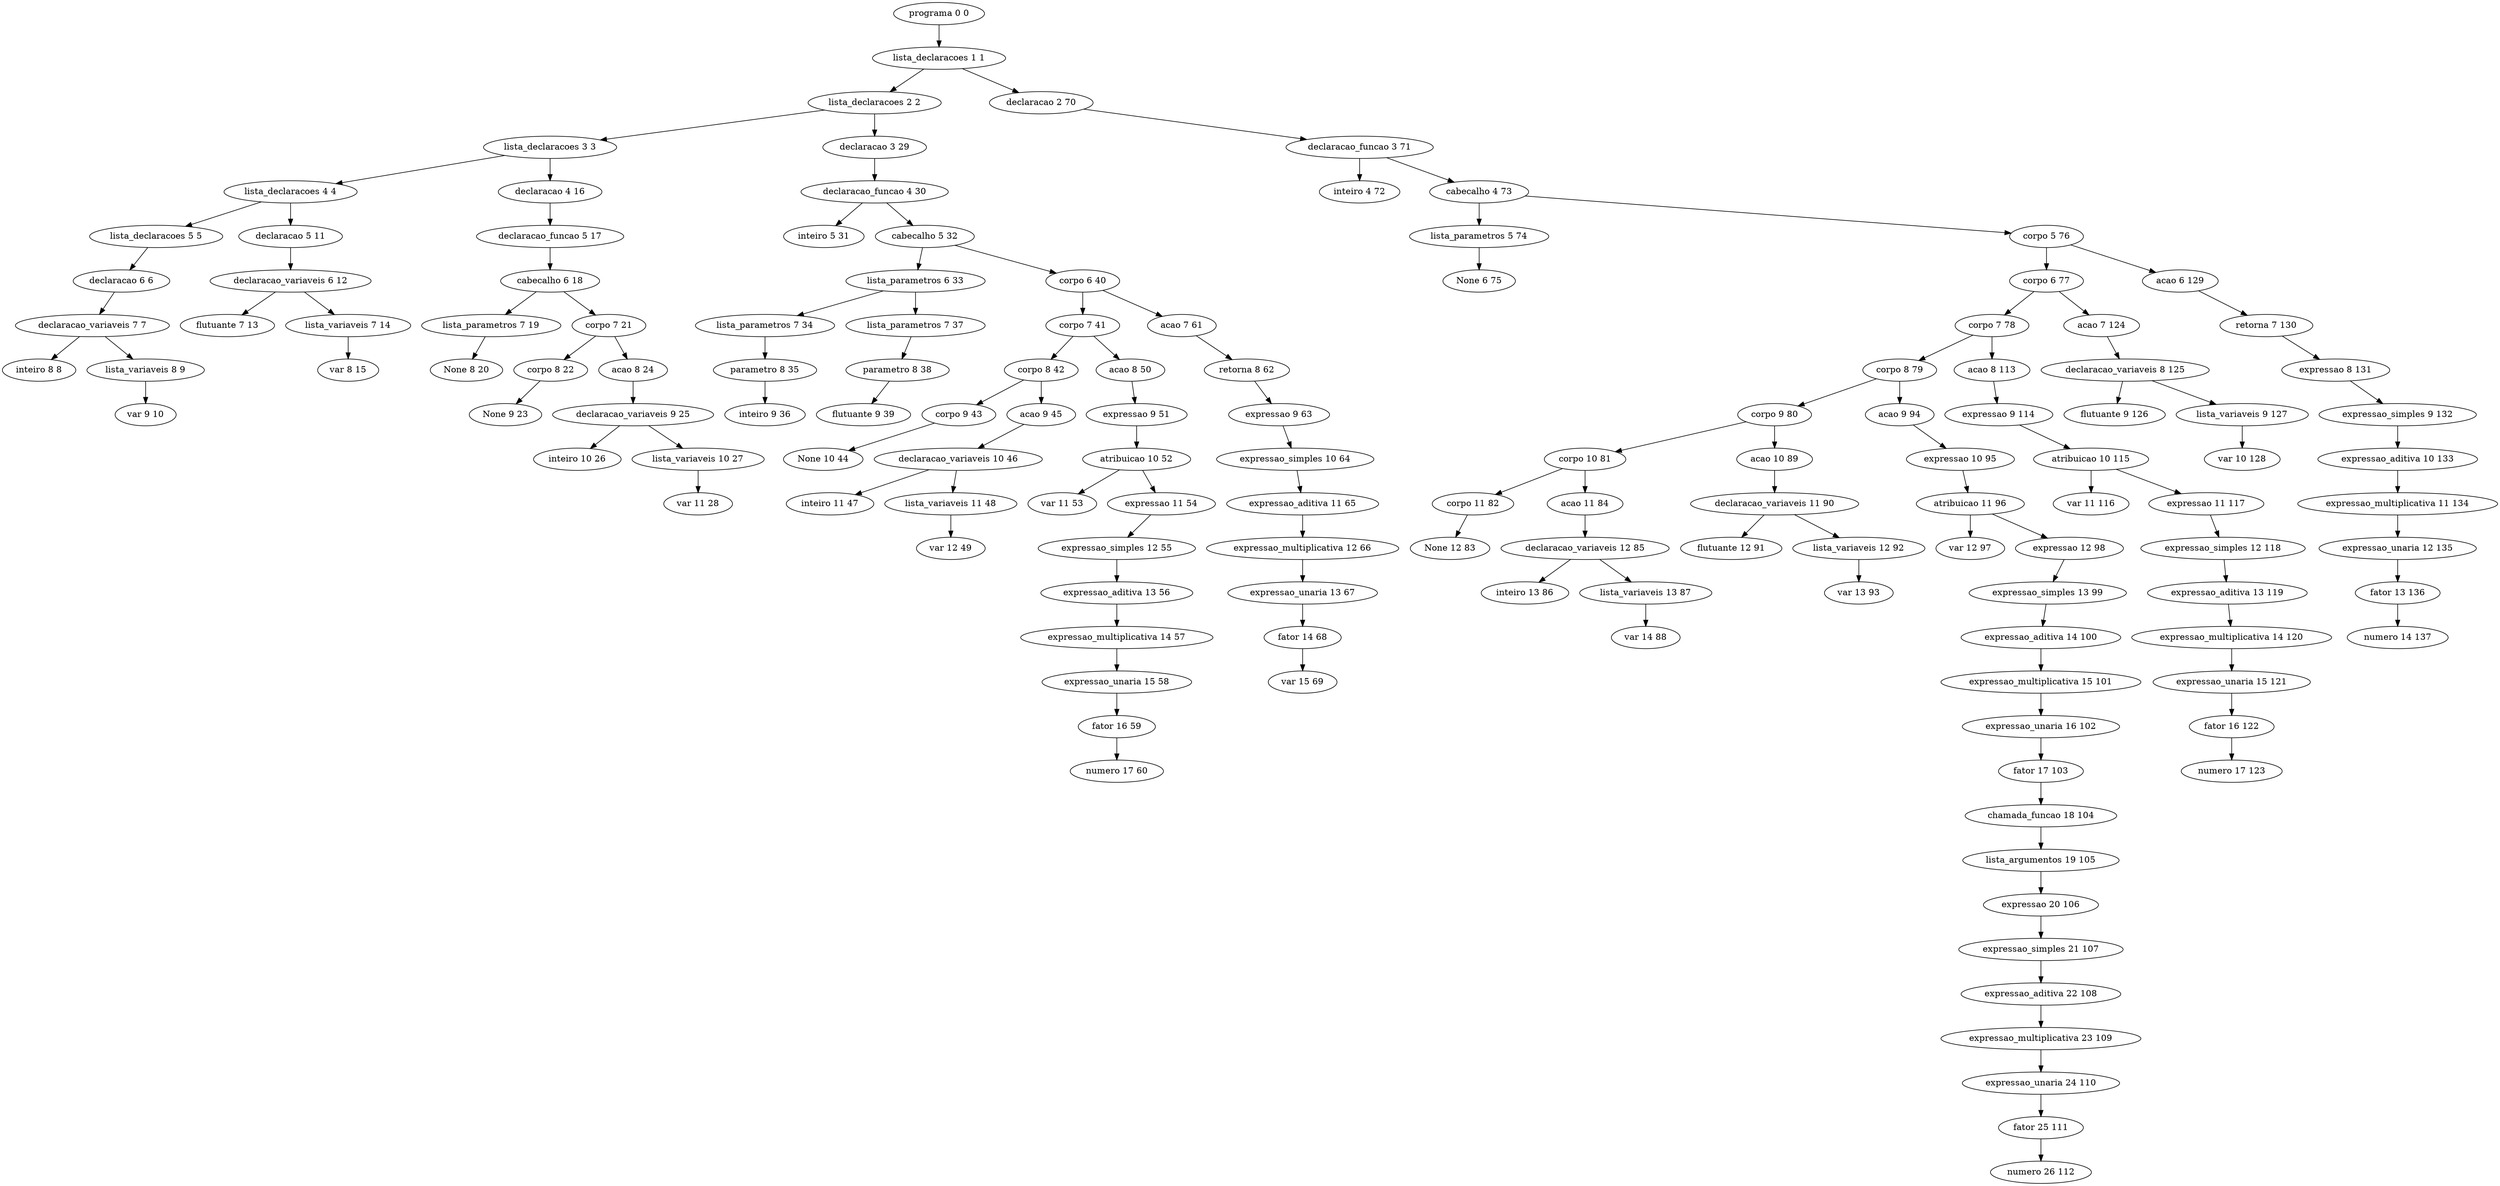 digraph G {
	"programa 0 0" -> "lista_declaracoes 1 1"
	"lista_declaracoes 1 1" -> "lista_declaracoes 2 2"
	"lista_declaracoes 2 2" -> "lista_declaracoes 3 3"
	"lista_declaracoes 3 3" -> "lista_declaracoes 4 4"
	"lista_declaracoes 4 4" -> "lista_declaracoes 5 5"
	"lista_declaracoes 5 5" -> "declaracao 6 6"
	"declaracao 6 6" -> "declaracao_variaveis 7 7"
	"declaracao_variaveis 7 7" -> "inteiro 8 8"
	"declaracao_variaveis 7 7" -> "lista_variaveis 8 9"
	"lista_variaveis 8 9" -> "var 9 10"
	"lista_declaracoes 4 4" -> "declaracao 5 11"
	"declaracao 5 11" -> "declaracao_variaveis 6 12"
	"declaracao_variaveis 6 12" -> "flutuante 7 13"
	"declaracao_variaveis 6 12" -> "lista_variaveis 7 14"
	"lista_variaveis 7 14" -> "var 8 15"
	"lista_declaracoes 3 3" -> "declaracao 4 16"
	"declaracao 4 16" -> "declaracao_funcao 5 17"
	"declaracao_funcao 5 17" -> "cabecalho 6 18"
	"cabecalho 6 18" -> "lista_parametros 7 19"
	"lista_parametros 7 19" -> "None 8 20"
	"cabecalho 6 18" -> "corpo 7 21"
	"corpo 7 21" -> "corpo 8 22"
	"corpo 8 22" -> "None 9 23"
	"corpo 7 21" -> "acao 8 24"
	"acao 8 24" -> "declaracao_variaveis 9 25"
	"declaracao_variaveis 9 25" -> "inteiro 10 26"
	"declaracao_variaveis 9 25" -> "lista_variaveis 10 27"
	"lista_variaveis 10 27" -> "var 11 28"
	"lista_declaracoes 2 2" -> "declaracao 3 29"
	"declaracao 3 29" -> "declaracao_funcao 4 30"
	"declaracao_funcao 4 30" -> "inteiro 5 31"
	"declaracao_funcao 4 30" -> "cabecalho 5 32"
	"cabecalho 5 32" -> "lista_parametros 6 33"
	"lista_parametros 6 33" -> "lista_parametros 7 34"
	"lista_parametros 7 34" -> "parametro 8 35"
	"parametro 8 35" -> "inteiro 9 36"
	"lista_parametros 6 33" -> "lista_parametros 7 37"
	"lista_parametros 7 37" -> "parametro 8 38"
	"parametro 8 38" -> "flutuante 9 39"
	"cabecalho 5 32" -> "corpo 6 40"
	"corpo 6 40" -> "corpo 7 41"
	"corpo 7 41" -> "corpo 8 42"
	"corpo 8 42" -> "corpo 9 43"
	"corpo 9 43" -> "None 10 44"
	"corpo 8 42" -> "acao 9 45"
	"acao 9 45" -> "declaracao_variaveis 10 46"
	"declaracao_variaveis 10 46" -> "inteiro 11 47"
	"declaracao_variaveis 10 46" -> "lista_variaveis 11 48"
	"lista_variaveis 11 48" -> "var 12 49"
	"corpo 7 41" -> "acao 8 50"
	"acao 8 50" -> "expressao 9 51"
	"expressao 9 51" -> "atribuicao 10 52"
	"atribuicao 10 52" -> "var 11 53"
	"atribuicao 10 52" -> "expressao 11 54"
	"expressao 11 54" -> "expressao_simples 12 55"
	"expressao_simples 12 55" -> "expressao_aditiva 13 56"
	"expressao_aditiva 13 56" -> "expressao_multiplicativa 14 57"
	"expressao_multiplicativa 14 57" -> "expressao_unaria 15 58"
	"expressao_unaria 15 58" -> "fator 16 59"
	"fator 16 59" -> "numero 17 60"
	"corpo 6 40" -> "acao 7 61"
	"acao 7 61" -> "retorna 8 62"
	"retorna 8 62" -> "expressao 9 63"
	"expressao 9 63" -> "expressao_simples 10 64"
	"expressao_simples 10 64" -> "expressao_aditiva 11 65"
	"expressao_aditiva 11 65" -> "expressao_multiplicativa 12 66"
	"expressao_multiplicativa 12 66" -> "expressao_unaria 13 67"
	"expressao_unaria 13 67" -> "fator 14 68"
	"fator 14 68" -> "var 15 69"
	"lista_declaracoes 1 1" -> "declaracao 2 70"
	"declaracao 2 70" -> "declaracao_funcao 3 71"
	"declaracao_funcao 3 71" -> "inteiro 4 72"
	"declaracao_funcao 3 71" -> "cabecalho 4 73"
	"cabecalho 4 73" -> "lista_parametros 5 74"
	"lista_parametros 5 74" -> "None 6 75"
	"cabecalho 4 73" -> "corpo 5 76"
	"corpo 5 76" -> "corpo 6 77"
	"corpo 6 77" -> "corpo 7 78"
	"corpo 7 78" -> "corpo 8 79"
	"corpo 8 79" -> "corpo 9 80"
	"corpo 9 80" -> "corpo 10 81"
	"corpo 10 81" -> "corpo 11 82"
	"corpo 11 82" -> "None 12 83"
	"corpo 10 81" -> "acao 11 84"
	"acao 11 84" -> "declaracao_variaveis 12 85"
	"declaracao_variaveis 12 85" -> "inteiro 13 86"
	"declaracao_variaveis 12 85" -> "lista_variaveis 13 87"
	"lista_variaveis 13 87" -> "var 14 88"
	"corpo 9 80" -> "acao 10 89"
	"acao 10 89" -> "declaracao_variaveis 11 90"
	"declaracao_variaveis 11 90" -> "flutuante 12 91"
	"declaracao_variaveis 11 90" -> "lista_variaveis 12 92"
	"lista_variaveis 12 92" -> "var 13 93"
	"corpo 8 79" -> "acao 9 94"
	"acao 9 94" -> "expressao 10 95"
	"expressao 10 95" -> "atribuicao 11 96"
	"atribuicao 11 96" -> "var 12 97"
	"atribuicao 11 96" -> "expressao 12 98"
	"expressao 12 98" -> "expressao_simples 13 99"
	"expressao_simples 13 99" -> "expressao_aditiva 14 100"
	"expressao_aditiva 14 100" -> "expressao_multiplicativa 15 101"
	"expressao_multiplicativa 15 101" -> "expressao_unaria 16 102"
	"expressao_unaria 16 102" -> "fator 17 103"
	"fator 17 103" -> "chamada_funcao 18 104"
	"chamada_funcao 18 104" -> "lista_argumentos 19 105"
	"lista_argumentos 19 105" -> "expressao 20 106"
	"expressao 20 106" -> "expressao_simples 21 107"
	"expressao_simples 21 107" -> "expressao_aditiva 22 108"
	"expressao_aditiva 22 108" -> "expressao_multiplicativa 23 109"
	"expressao_multiplicativa 23 109" -> "expressao_unaria 24 110"
	"expressao_unaria 24 110" -> "fator 25 111"
	"fator 25 111" -> "numero 26 112"
	"corpo 7 78" -> "acao 8 113"
	"acao 8 113" -> "expressao 9 114"
	"expressao 9 114" -> "atribuicao 10 115"
	"atribuicao 10 115" -> "var 11 116"
	"atribuicao 10 115" -> "expressao 11 117"
	"expressao 11 117" -> "expressao_simples 12 118"
	"expressao_simples 12 118" -> "expressao_aditiva 13 119"
	"expressao_aditiva 13 119" -> "expressao_multiplicativa 14 120"
	"expressao_multiplicativa 14 120" -> "expressao_unaria 15 121"
	"expressao_unaria 15 121" -> "fator 16 122"
	"fator 16 122" -> "numero 17 123"
	"corpo 6 77" -> "acao 7 124"
	"acao 7 124" -> "declaracao_variaveis 8 125"
	"declaracao_variaveis 8 125" -> "flutuante 9 126"
	"declaracao_variaveis 8 125" -> "lista_variaveis 9 127"
	"lista_variaveis 9 127" -> "var 10 128"
	"corpo 5 76" -> "acao 6 129"
	"acao 6 129" -> "retorna 7 130"
	"retorna 7 130" -> "expressao 8 131"
	"expressao 8 131" -> "expressao_simples 9 132"
	"expressao_simples 9 132" -> "expressao_aditiva 10 133"
	"expressao_aditiva 10 133" -> "expressao_multiplicativa 11 134"
	"expressao_multiplicativa 11 134" -> "expressao_unaria 12 135"
	"expressao_unaria 12 135" -> "fator 13 136"
	"fator 13 136" -> "numero 14 137"
}
